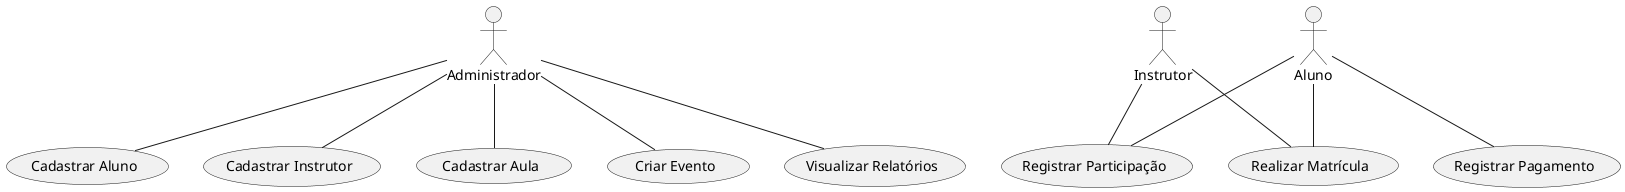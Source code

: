 @startuml acmk

actor "Administrador" as admin
actor "Aluno" as aluno
actor "Instrutor" as instrutor

usecase "Cadastrar Aluno" as UC1
usecase "Cadastrar Instrutor" as UC2
usecase "Cadastrar Aula" as UC3
usecase "Realizar Matrícula" as UC4
usecase "Registrar Pagamento" as UC5
usecase "Criar Evento" as UC6
usecase "Registrar Participação" as UC7
usecase "Visualizar Relatórios" as UC8

admin -- UC1
admin -- UC2
admin -- UC3
admin -- UC6
admin -- UC8

aluno -- UC4
aluno -- UC5
aluno -- UC7

instrutor -- UC4
instrutor -- UC7

@enduml
